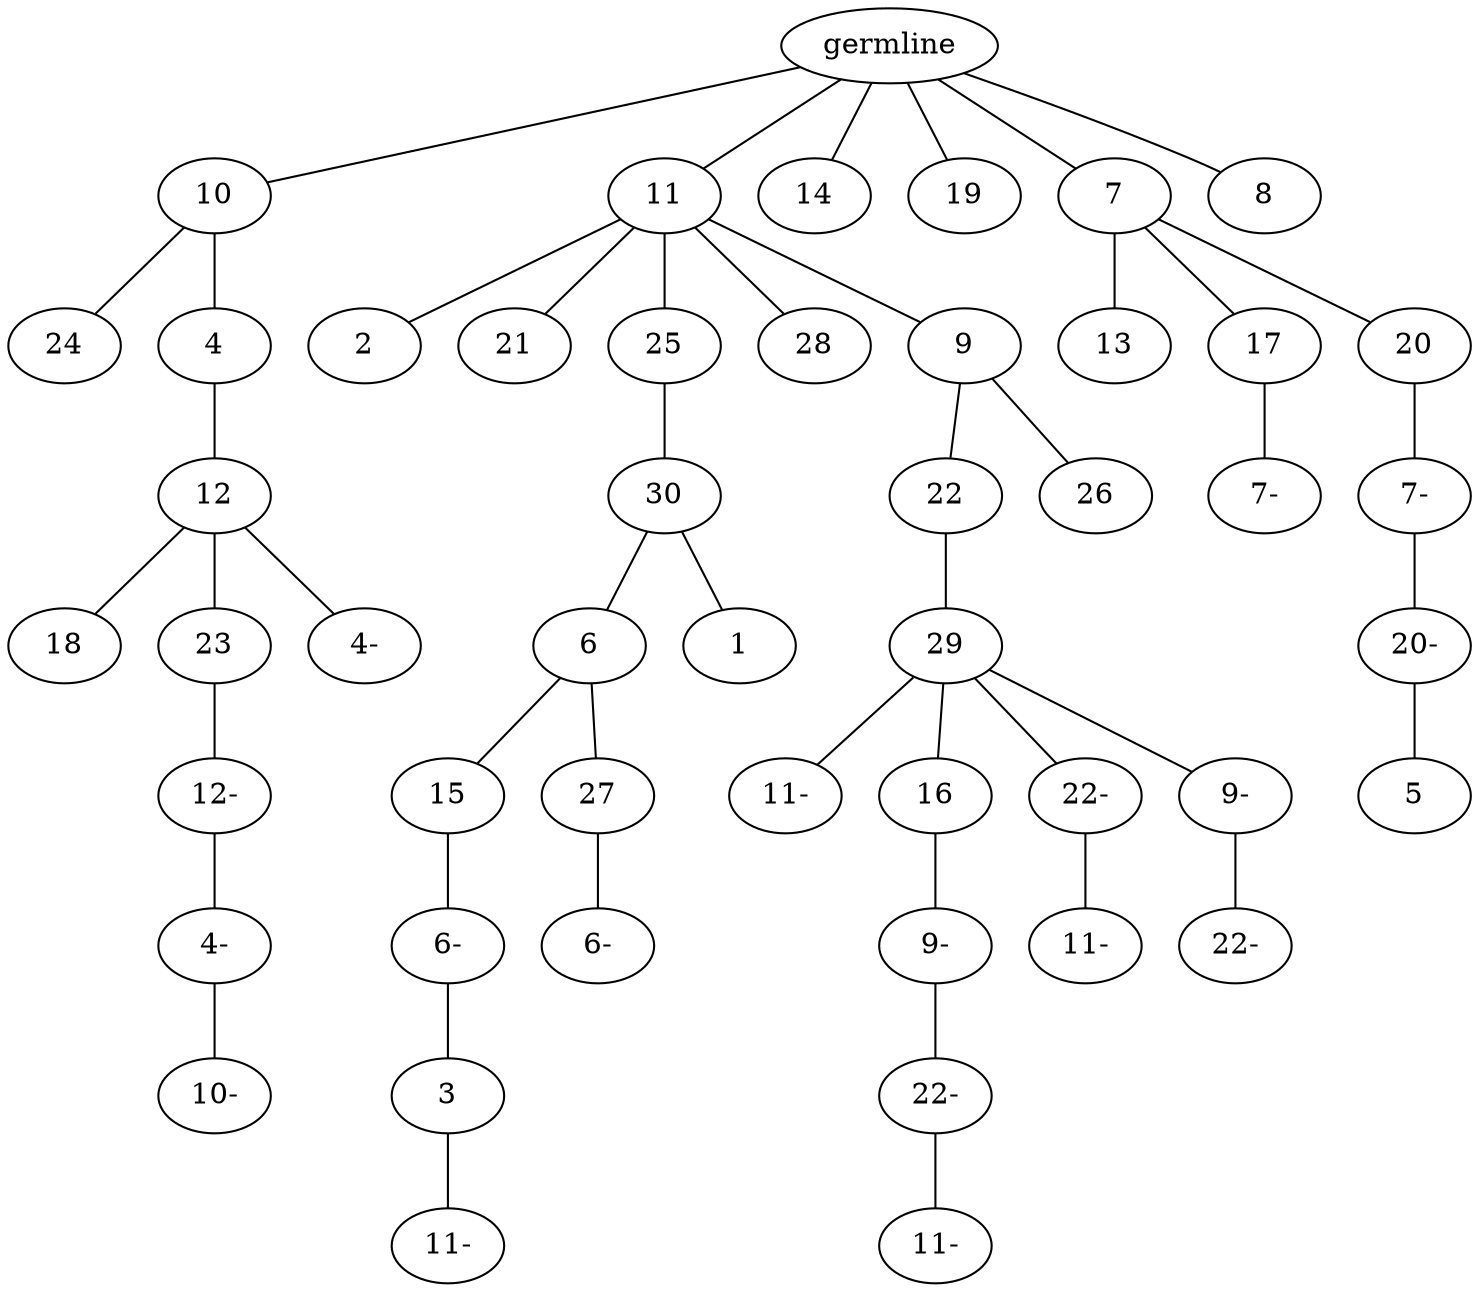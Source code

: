 graph tree {
    "139774033882704" [label="germline"];
    "139774034349840" [label="10"];
    "139774033594832" [label="24"];
    "139774033592672" [label="4"];
    "139774033593584" [label="12"];
    "139774033592480" [label="18"];
    "139774033592768" [label="23"];
    "139774033595216" [label="12-"];
    "139774033593344" [label="4-"];
    "139774033596128" [label="10-"];
    "139774033593392" [label="4-"];
    "139774033392448" [label="11"];
    "139774033596032" [label="2"];
    "139774033592960" [label="21"];
    "139774033592432" [label="25"];
    "139774033592720" [label="30"];
    "139774033593632" [label="6"];
    "139774033593680" [label="15"];
    "139774033593728" [label="6-"];
    "139774033596272" [label="3"];
    "139774033154304" [label="11-"];
    "139774033596080" [label="27"];
    "139774033594064" [label="6-"];
    "139774033593776" [label="1"];
    "139774033594880" [label="28"];
    "139774033594304" [label="9"];
    "139774033594544" [label="22"];
    "139774033593296" [label="29"];
    "139774033155456" [label="11-"];
    "139774033155312" [label="16"];
    "139774033155072" [label="9-"];
    "139774033155264" [label="22-"];
    "139774033155984" [label="11-"];
    "139774033155840" [label="22-"];
    "139774034347344" [label="11-"];
    "139774033156800" [label="9-"];
    "139774033155552" [label="22-"];
    "139774033595408" [label="26"];
    "139774033570736" [label="14"];
    "139774033569968" [label="19"];
    "139774033594976" [label="7"];
    "139774033595360" [label="13"];
    "139774033593872" [label="17"];
    "139774033156320" [label="7-"];
    "139774033156176" [label="20"];
    "139774033154928" [label="7-"];
    "139774033156368" [label="20-"];
    "139774033156752" [label="5"];
    "139774033592816" [label="8"];
    "139774033882704" -- "139774034349840";
    "139774033882704" -- "139774033392448";
    "139774033882704" -- "139774033570736";
    "139774033882704" -- "139774033569968";
    "139774033882704" -- "139774033594976";
    "139774033882704" -- "139774033592816";
    "139774034349840" -- "139774033594832";
    "139774034349840" -- "139774033592672";
    "139774033592672" -- "139774033593584";
    "139774033593584" -- "139774033592480";
    "139774033593584" -- "139774033592768";
    "139774033593584" -- "139774033593392";
    "139774033592768" -- "139774033595216";
    "139774033595216" -- "139774033593344";
    "139774033593344" -- "139774033596128";
    "139774033392448" -- "139774033596032";
    "139774033392448" -- "139774033592960";
    "139774033392448" -- "139774033592432";
    "139774033392448" -- "139774033594880";
    "139774033392448" -- "139774033594304";
    "139774033592432" -- "139774033592720";
    "139774033592720" -- "139774033593632";
    "139774033592720" -- "139774033593776";
    "139774033593632" -- "139774033593680";
    "139774033593632" -- "139774033596080";
    "139774033593680" -- "139774033593728";
    "139774033593728" -- "139774033596272";
    "139774033596272" -- "139774033154304";
    "139774033596080" -- "139774033594064";
    "139774033594304" -- "139774033594544";
    "139774033594304" -- "139774033595408";
    "139774033594544" -- "139774033593296";
    "139774033593296" -- "139774033155456";
    "139774033593296" -- "139774033155312";
    "139774033593296" -- "139774033155840";
    "139774033593296" -- "139774033156800";
    "139774033155312" -- "139774033155072";
    "139774033155072" -- "139774033155264";
    "139774033155264" -- "139774033155984";
    "139774033155840" -- "139774034347344";
    "139774033156800" -- "139774033155552";
    "139774033594976" -- "139774033595360";
    "139774033594976" -- "139774033593872";
    "139774033594976" -- "139774033156176";
    "139774033593872" -- "139774033156320";
    "139774033156176" -- "139774033154928";
    "139774033154928" -- "139774033156368";
    "139774033156368" -- "139774033156752";
}

